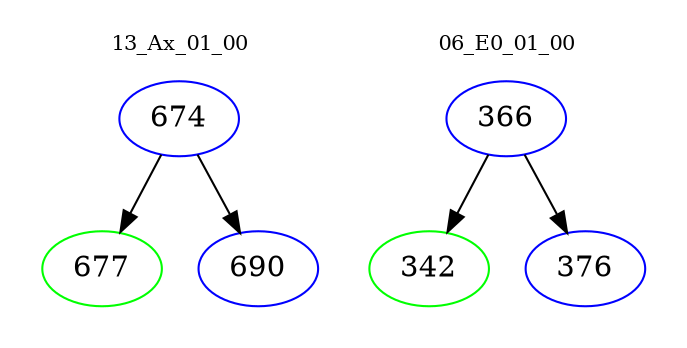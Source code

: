 digraph{
subgraph cluster_0 {
color = white
label = "13_Ax_01_00";
fontsize=10;
T0_674 [label="674", color="blue"]
T0_674 -> T0_677 [color="black"]
T0_677 [label="677", color="green"]
T0_674 -> T0_690 [color="black"]
T0_690 [label="690", color="blue"]
}
subgraph cluster_1 {
color = white
label = "06_E0_01_00";
fontsize=10;
T1_366 [label="366", color="blue"]
T1_366 -> T1_342 [color="black"]
T1_342 [label="342", color="green"]
T1_366 -> T1_376 [color="black"]
T1_376 [label="376", color="blue"]
}
}
